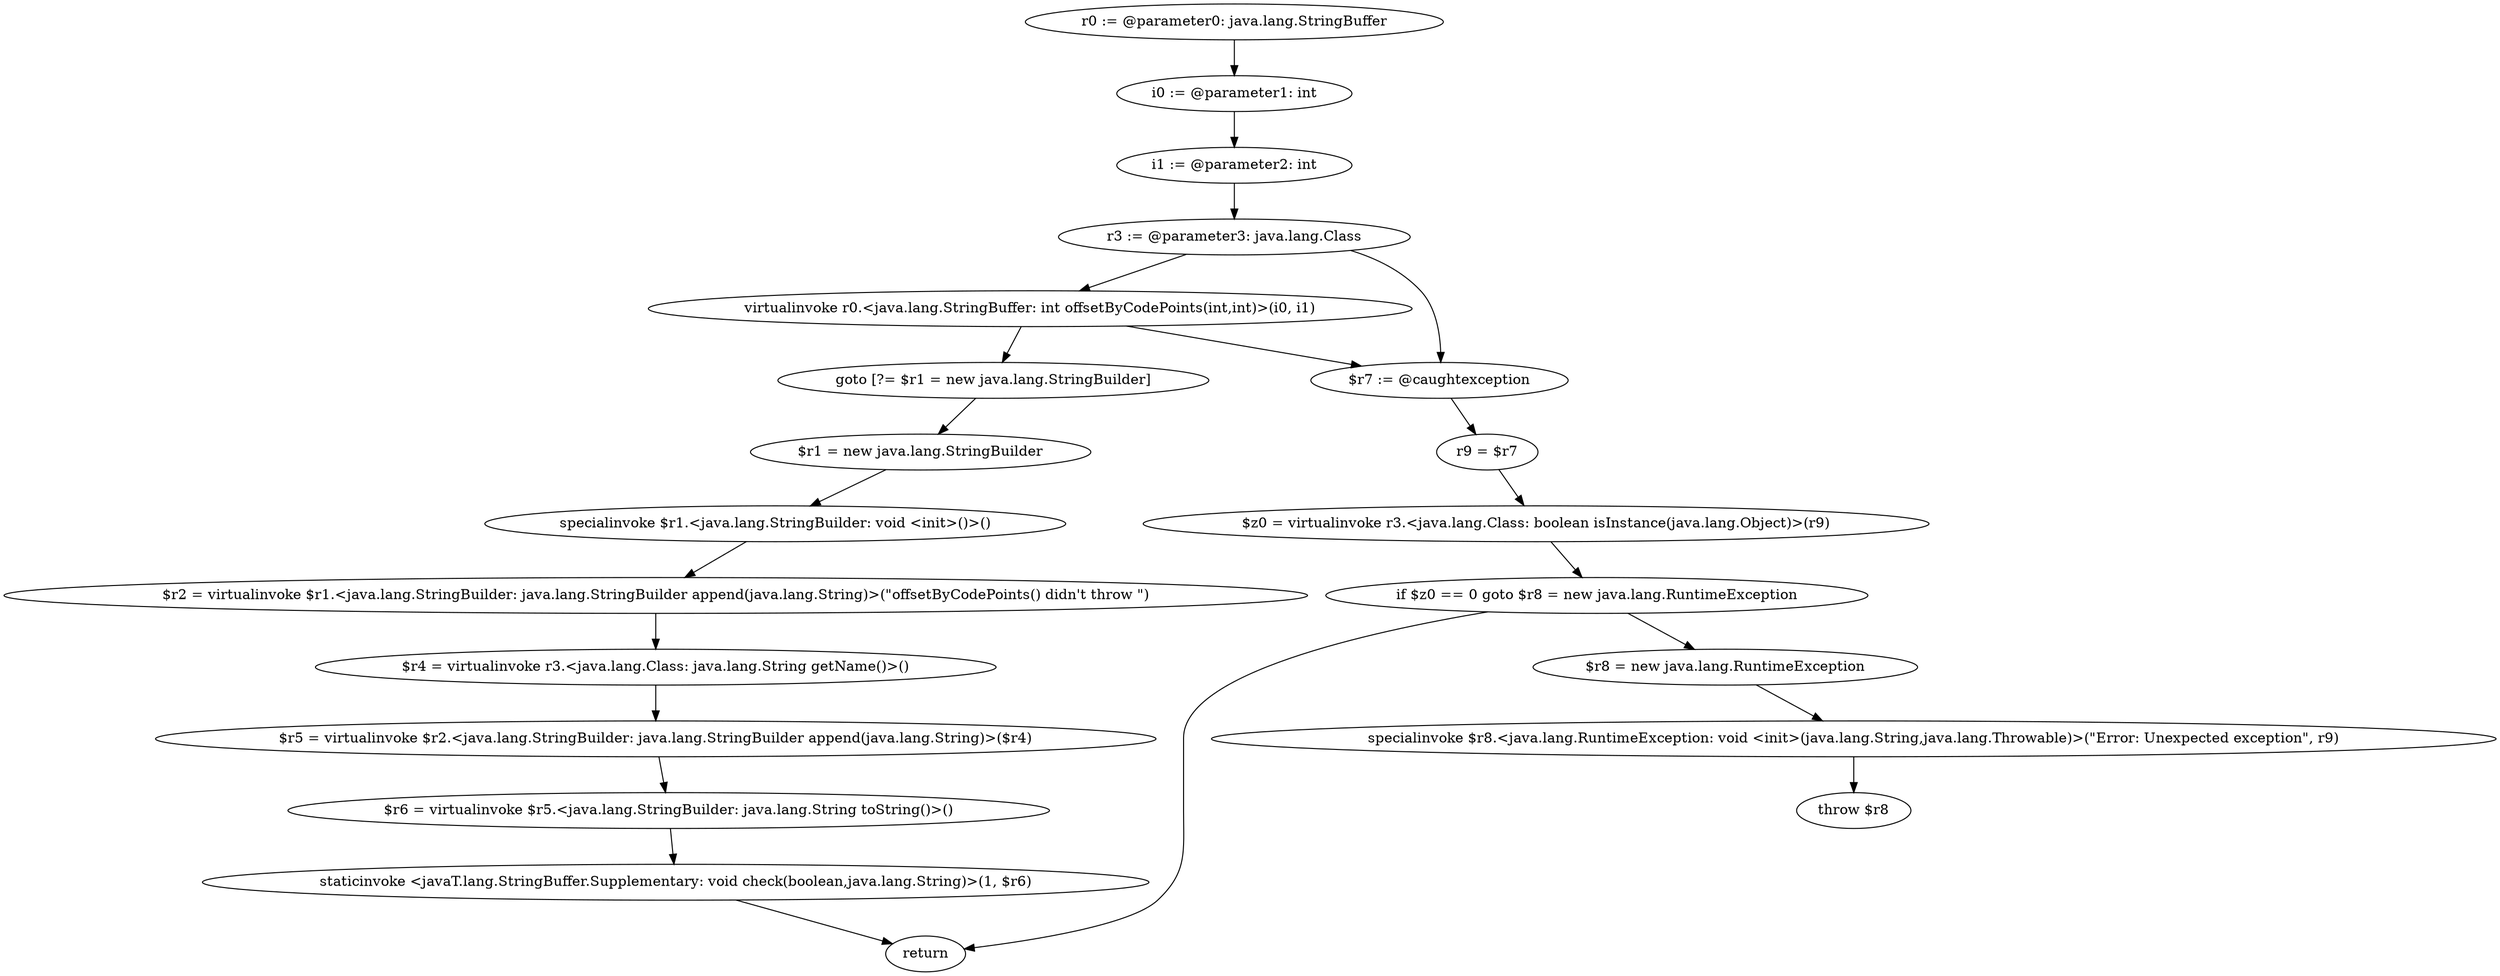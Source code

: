 digraph "unitGraph" {
    "r0 := @parameter0: java.lang.StringBuffer"
    "i0 := @parameter1: int"
    "i1 := @parameter2: int"
    "r3 := @parameter3: java.lang.Class"
    "virtualinvoke r0.<java.lang.StringBuffer: int offsetByCodePoints(int,int)>(i0, i1)"
    "goto [?= $r1 = new java.lang.StringBuilder]"
    "$r7 := @caughtexception"
    "r9 = $r7"
    "$z0 = virtualinvoke r3.<java.lang.Class: boolean isInstance(java.lang.Object)>(r9)"
    "if $z0 == 0 goto $r8 = new java.lang.RuntimeException"
    "return"
    "$r8 = new java.lang.RuntimeException"
    "specialinvoke $r8.<java.lang.RuntimeException: void <init>(java.lang.String,java.lang.Throwable)>(\"Error: Unexpected exception\", r9)"
    "throw $r8"
    "$r1 = new java.lang.StringBuilder"
    "specialinvoke $r1.<java.lang.StringBuilder: void <init>()>()"
    "$r2 = virtualinvoke $r1.<java.lang.StringBuilder: java.lang.StringBuilder append(java.lang.String)>(\"offsetByCodePoints() didn\'t throw \")"
    "$r4 = virtualinvoke r3.<java.lang.Class: java.lang.String getName()>()"
    "$r5 = virtualinvoke $r2.<java.lang.StringBuilder: java.lang.StringBuilder append(java.lang.String)>($r4)"
    "$r6 = virtualinvoke $r5.<java.lang.StringBuilder: java.lang.String toString()>()"
    "staticinvoke <javaT.lang.StringBuffer.Supplementary: void check(boolean,java.lang.String)>(1, $r6)"
    "r0 := @parameter0: java.lang.StringBuffer"->"i0 := @parameter1: int";
    "i0 := @parameter1: int"->"i1 := @parameter2: int";
    "i1 := @parameter2: int"->"r3 := @parameter3: java.lang.Class";
    "r3 := @parameter3: java.lang.Class"->"virtualinvoke r0.<java.lang.StringBuffer: int offsetByCodePoints(int,int)>(i0, i1)";
    "r3 := @parameter3: java.lang.Class"->"$r7 := @caughtexception";
    "virtualinvoke r0.<java.lang.StringBuffer: int offsetByCodePoints(int,int)>(i0, i1)"->"goto [?= $r1 = new java.lang.StringBuilder]";
    "virtualinvoke r0.<java.lang.StringBuffer: int offsetByCodePoints(int,int)>(i0, i1)"->"$r7 := @caughtexception";
    "goto [?= $r1 = new java.lang.StringBuilder]"->"$r1 = new java.lang.StringBuilder";
    "$r7 := @caughtexception"->"r9 = $r7";
    "r9 = $r7"->"$z0 = virtualinvoke r3.<java.lang.Class: boolean isInstance(java.lang.Object)>(r9)";
    "$z0 = virtualinvoke r3.<java.lang.Class: boolean isInstance(java.lang.Object)>(r9)"->"if $z0 == 0 goto $r8 = new java.lang.RuntimeException";
    "if $z0 == 0 goto $r8 = new java.lang.RuntimeException"->"return";
    "if $z0 == 0 goto $r8 = new java.lang.RuntimeException"->"$r8 = new java.lang.RuntimeException";
    "$r8 = new java.lang.RuntimeException"->"specialinvoke $r8.<java.lang.RuntimeException: void <init>(java.lang.String,java.lang.Throwable)>(\"Error: Unexpected exception\", r9)";
    "specialinvoke $r8.<java.lang.RuntimeException: void <init>(java.lang.String,java.lang.Throwable)>(\"Error: Unexpected exception\", r9)"->"throw $r8";
    "$r1 = new java.lang.StringBuilder"->"specialinvoke $r1.<java.lang.StringBuilder: void <init>()>()";
    "specialinvoke $r1.<java.lang.StringBuilder: void <init>()>()"->"$r2 = virtualinvoke $r1.<java.lang.StringBuilder: java.lang.StringBuilder append(java.lang.String)>(\"offsetByCodePoints() didn\'t throw \")";
    "$r2 = virtualinvoke $r1.<java.lang.StringBuilder: java.lang.StringBuilder append(java.lang.String)>(\"offsetByCodePoints() didn\'t throw \")"->"$r4 = virtualinvoke r3.<java.lang.Class: java.lang.String getName()>()";
    "$r4 = virtualinvoke r3.<java.lang.Class: java.lang.String getName()>()"->"$r5 = virtualinvoke $r2.<java.lang.StringBuilder: java.lang.StringBuilder append(java.lang.String)>($r4)";
    "$r5 = virtualinvoke $r2.<java.lang.StringBuilder: java.lang.StringBuilder append(java.lang.String)>($r4)"->"$r6 = virtualinvoke $r5.<java.lang.StringBuilder: java.lang.String toString()>()";
    "$r6 = virtualinvoke $r5.<java.lang.StringBuilder: java.lang.String toString()>()"->"staticinvoke <javaT.lang.StringBuffer.Supplementary: void check(boolean,java.lang.String)>(1, $r6)";
    "staticinvoke <javaT.lang.StringBuffer.Supplementary: void check(boolean,java.lang.String)>(1, $r6)"->"return";
}
